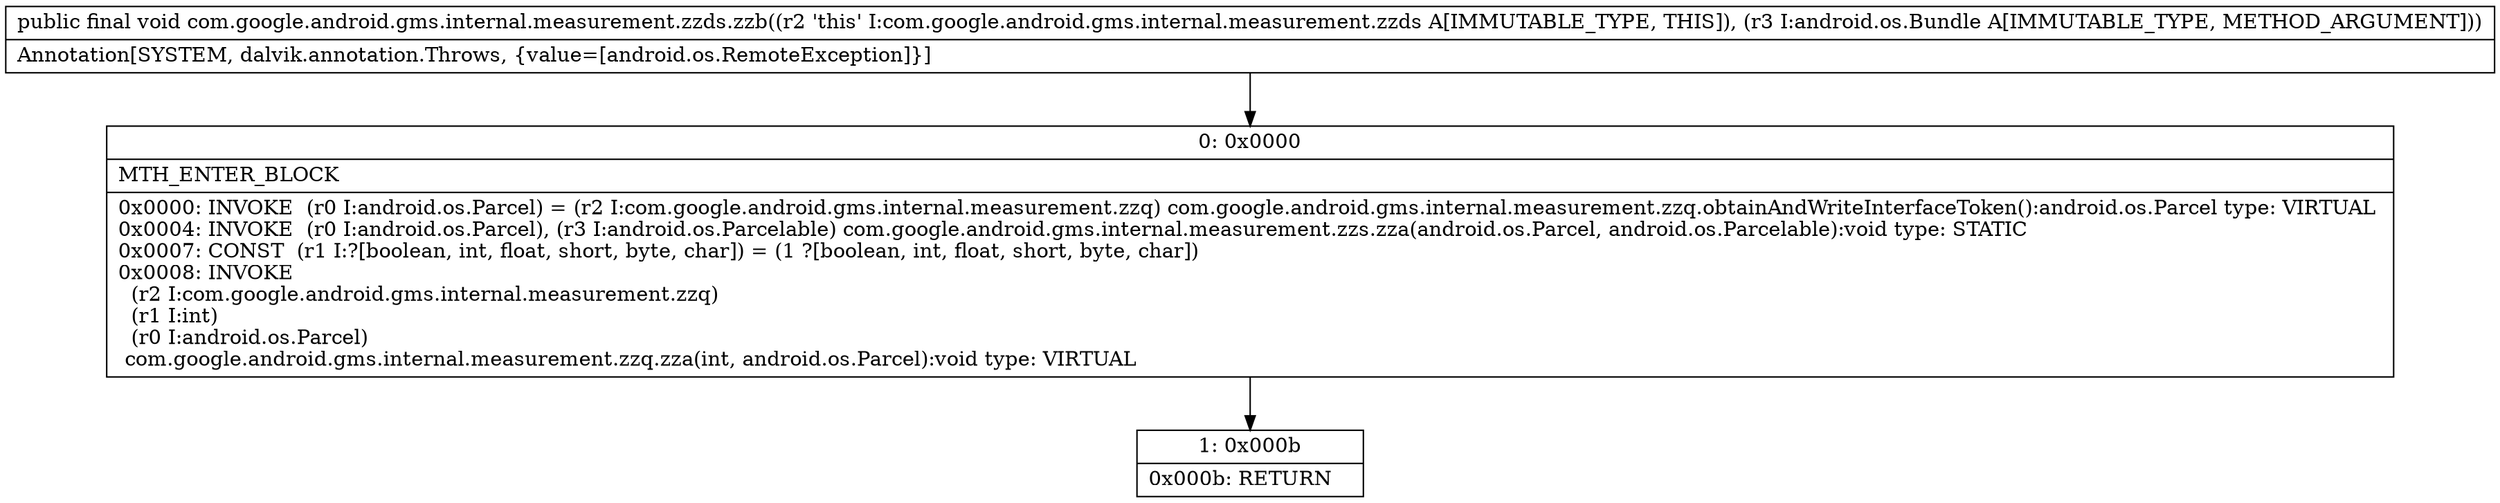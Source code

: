 digraph "CFG forcom.google.android.gms.internal.measurement.zzds.zzb(Landroid\/os\/Bundle;)V" {
Node_0 [shape=record,label="{0\:\ 0x0000|MTH_ENTER_BLOCK\l|0x0000: INVOKE  (r0 I:android.os.Parcel) = (r2 I:com.google.android.gms.internal.measurement.zzq) com.google.android.gms.internal.measurement.zzq.obtainAndWriteInterfaceToken():android.os.Parcel type: VIRTUAL \l0x0004: INVOKE  (r0 I:android.os.Parcel), (r3 I:android.os.Parcelable) com.google.android.gms.internal.measurement.zzs.zza(android.os.Parcel, android.os.Parcelable):void type: STATIC \l0x0007: CONST  (r1 I:?[boolean, int, float, short, byte, char]) = (1 ?[boolean, int, float, short, byte, char]) \l0x0008: INVOKE  \l  (r2 I:com.google.android.gms.internal.measurement.zzq)\l  (r1 I:int)\l  (r0 I:android.os.Parcel)\l com.google.android.gms.internal.measurement.zzq.zza(int, android.os.Parcel):void type: VIRTUAL \l}"];
Node_1 [shape=record,label="{1\:\ 0x000b|0x000b: RETURN   \l}"];
MethodNode[shape=record,label="{public final void com.google.android.gms.internal.measurement.zzds.zzb((r2 'this' I:com.google.android.gms.internal.measurement.zzds A[IMMUTABLE_TYPE, THIS]), (r3 I:android.os.Bundle A[IMMUTABLE_TYPE, METHOD_ARGUMENT]))  | Annotation[SYSTEM, dalvik.annotation.Throws, \{value=[android.os.RemoteException]\}]\l}"];
MethodNode -> Node_0;
Node_0 -> Node_1;
}

